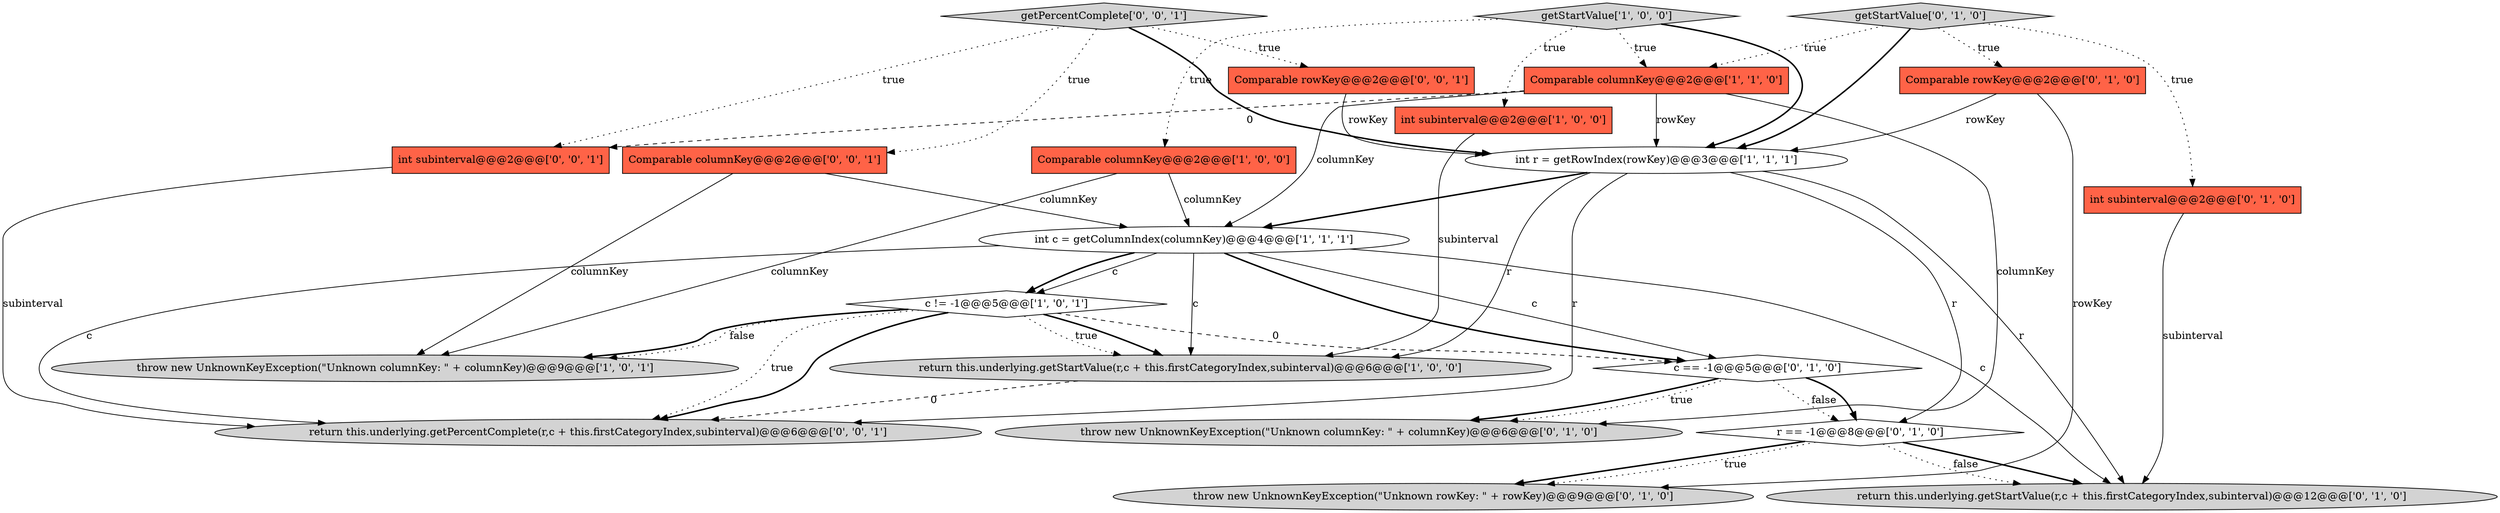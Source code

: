 digraph {
18 [style = filled, label = "getPercentComplete['0', '0', '1']", fillcolor = lightgray, shape = diamond image = "AAA0AAABBB3BBB"];
1 [style = filled, label = "int r = getRowIndex(rowKey)@@@3@@@['1', '1', '1']", fillcolor = white, shape = ellipse image = "AAA0AAABBB1BBB"];
4 [style = filled, label = "Comparable columnKey@@@2@@@['1', '0', '0']", fillcolor = tomato, shape = box image = "AAA0AAABBB1BBB"];
7 [style = filled, label = "Comparable columnKey@@@2@@@['1', '1', '0']", fillcolor = tomato, shape = box image = "AAA0AAABBB1BBB"];
3 [style = filled, label = "c != -1@@@5@@@['1', '0', '1']", fillcolor = white, shape = diamond image = "AAA0AAABBB1BBB"];
5 [style = filled, label = "int subinterval@@@2@@@['1', '0', '0']", fillcolor = tomato, shape = box image = "AAA0AAABBB1BBB"];
15 [style = filled, label = "throw new UnknownKeyException(\"Unknown rowKey: \" + rowKey)@@@9@@@['0', '1', '0']", fillcolor = lightgray, shape = ellipse image = "AAA1AAABBB2BBB"];
10 [style = filled, label = "getStartValue['0', '1', '0']", fillcolor = lightgray, shape = diamond image = "AAA0AAABBB2BBB"];
17 [style = filled, label = "Comparable columnKey@@@2@@@['0', '0', '1']", fillcolor = tomato, shape = box image = "AAA0AAABBB3BBB"];
0 [style = filled, label = "return this.underlying.getStartValue(r,c + this.firstCategoryIndex,subinterval)@@@6@@@['1', '0', '0']", fillcolor = lightgray, shape = ellipse image = "AAA0AAABBB1BBB"];
11 [style = filled, label = "throw new UnknownKeyException(\"Unknown columnKey: \" + columnKey)@@@6@@@['0', '1', '0']", fillcolor = lightgray, shape = ellipse image = "AAA0AAABBB2BBB"];
2 [style = filled, label = "throw new UnknownKeyException(\"Unknown columnKey: \" + columnKey)@@@9@@@['1', '0', '1']", fillcolor = lightgray, shape = ellipse image = "AAA0AAABBB1BBB"];
21 [style = filled, label = "int subinterval@@@2@@@['0', '0', '1']", fillcolor = tomato, shape = box image = "AAA0AAABBB3BBB"];
6 [style = filled, label = "int c = getColumnIndex(columnKey)@@@4@@@['1', '1', '1']", fillcolor = white, shape = ellipse image = "AAA0AAABBB1BBB"];
12 [style = filled, label = "r == -1@@@8@@@['0', '1', '0']", fillcolor = white, shape = diamond image = "AAA1AAABBB2BBB"];
13 [style = filled, label = "return this.underlying.getStartValue(r,c + this.firstCategoryIndex,subinterval)@@@12@@@['0', '1', '0']", fillcolor = lightgray, shape = ellipse image = "AAA0AAABBB2BBB"];
8 [style = filled, label = "getStartValue['1', '0', '0']", fillcolor = lightgray, shape = diamond image = "AAA0AAABBB1BBB"];
14 [style = filled, label = "c == -1@@@5@@@['0', '1', '0']", fillcolor = white, shape = diamond image = "AAA1AAABBB2BBB"];
19 [style = filled, label = "return this.underlying.getPercentComplete(r,c + this.firstCategoryIndex,subinterval)@@@6@@@['0', '0', '1']", fillcolor = lightgray, shape = ellipse image = "AAA0AAABBB3BBB"];
20 [style = filled, label = "Comparable rowKey@@@2@@@['0', '0', '1']", fillcolor = tomato, shape = box image = "AAA0AAABBB3BBB"];
16 [style = filled, label = "Comparable rowKey@@@2@@@['0', '1', '0']", fillcolor = tomato, shape = box image = "AAA0AAABBB2BBB"];
9 [style = filled, label = "int subinterval@@@2@@@['0', '1', '0']", fillcolor = tomato, shape = box image = "AAA0AAABBB2BBB"];
6->0 [style = solid, label="c"];
3->2 [style = dotted, label="false"];
0->19 [style = dashed, label="0"];
17->6 [style = solid, label="columnKey"];
18->20 [style = dotted, label="true"];
6->3 [style = solid, label="c"];
12->13 [style = dotted, label="false"];
16->15 [style = solid, label="rowKey"];
6->14 [style = solid, label="c"];
3->2 [style = bold, label=""];
1->19 [style = solid, label="r"];
17->2 [style = solid, label="columnKey"];
12->15 [style = bold, label=""];
3->19 [style = dotted, label="true"];
4->6 [style = solid, label="columnKey"];
6->19 [style = solid, label="c"];
5->0 [style = solid, label="subinterval"];
12->15 [style = dotted, label="true"];
4->2 [style = solid, label="columnKey"];
14->12 [style = bold, label=""];
3->14 [style = dashed, label="0"];
10->7 [style = dotted, label="true"];
7->11 [style = solid, label="columnKey"];
14->11 [style = bold, label=""];
9->13 [style = solid, label="subinterval"];
1->6 [style = bold, label=""];
8->7 [style = dotted, label="true"];
12->13 [style = bold, label=""];
10->16 [style = dotted, label="true"];
3->0 [style = dotted, label="true"];
8->1 [style = bold, label=""];
10->1 [style = bold, label=""];
7->21 [style = dashed, label="0"];
18->17 [style = dotted, label="true"];
6->14 [style = bold, label=""];
7->6 [style = solid, label="columnKey"];
18->21 [style = dotted, label="true"];
3->0 [style = bold, label=""];
6->3 [style = bold, label=""];
21->19 [style = solid, label="subinterval"];
1->13 [style = solid, label="r"];
3->19 [style = bold, label=""];
8->5 [style = dotted, label="true"];
18->1 [style = bold, label=""];
1->0 [style = solid, label="r"];
1->12 [style = solid, label="r"];
6->13 [style = solid, label="c"];
7->1 [style = solid, label="rowKey"];
14->11 [style = dotted, label="true"];
20->1 [style = solid, label="rowKey"];
8->4 [style = dotted, label="true"];
10->9 [style = dotted, label="true"];
14->12 [style = dotted, label="false"];
16->1 [style = solid, label="rowKey"];
}
